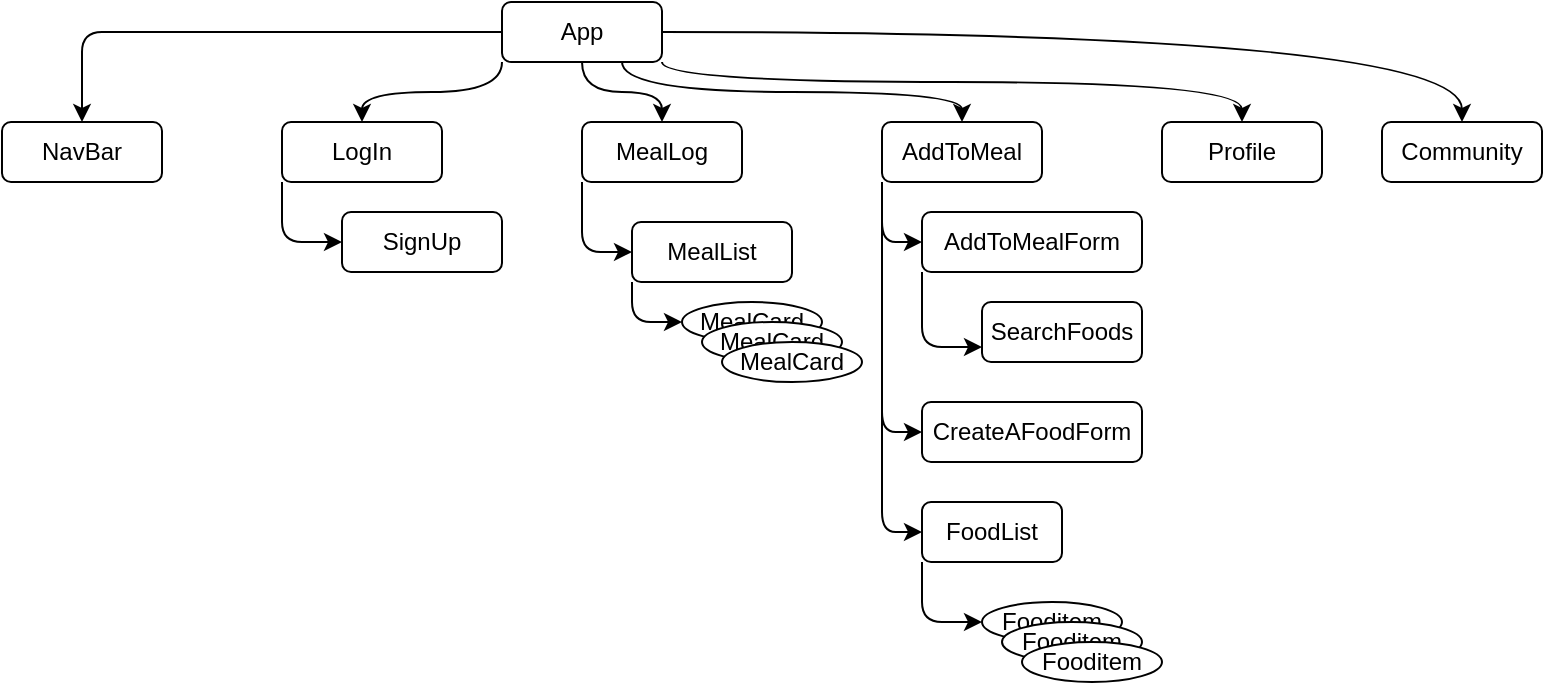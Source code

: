 <mxfile>
    <diagram id="T45rEIF9u1tb5ceG7QTr" name="Page-1">
        <mxGraphModel dx="974" dy="654" grid="1" gridSize="10" guides="1" tooltips="1" connect="1" arrows="1" fold="1" page="1" pageScale="1" pageWidth="850" pageHeight="1100" math="0" shadow="0">
            <root>
                <mxCell id="0"/>
                <mxCell id="1" parent="0"/>
                <mxCell id="23" style="html=1;exitX=0;exitY=1;exitDx=0;exitDy=0;entryX=0.5;entryY=0;entryDx=0;entryDy=0;edgeStyle=orthogonalEdgeStyle;curved=1;" edge="1" parent="1" source="2" target="8">
                    <mxGeometry relative="1" as="geometry"/>
                </mxCell>
                <mxCell id="24" style="edgeStyle=orthogonalEdgeStyle;curved=1;html=1;exitX=0.5;exitY=1;exitDx=0;exitDy=0;" edge="1" parent="1" source="2" target="6">
                    <mxGeometry relative="1" as="geometry"/>
                </mxCell>
                <mxCell id="25" style="edgeStyle=orthogonalEdgeStyle;curved=1;html=1;exitX=0.75;exitY=1;exitDx=0;exitDy=0;entryX=0.5;entryY=0;entryDx=0;entryDy=0;" edge="1" parent="1" source="2" target="5">
                    <mxGeometry relative="1" as="geometry"/>
                </mxCell>
                <mxCell id="26" style="edgeStyle=orthogonalEdgeStyle;curved=1;html=1;exitX=1;exitY=1;exitDx=0;exitDy=0;entryX=0.5;entryY=0;entryDx=0;entryDy=0;" edge="1" parent="1" source="2" target="4">
                    <mxGeometry relative="1" as="geometry">
                        <Array as="points">
                            <mxPoint x="400" y="60"/>
                            <mxPoint x="690" y="60"/>
                        </Array>
                    </mxGeometry>
                </mxCell>
                <mxCell id="27" style="edgeStyle=orthogonalEdgeStyle;curved=1;html=1;exitX=1;exitY=0.5;exitDx=0;exitDy=0;entryX=0.5;entryY=0;entryDx=0;entryDy=0;" edge="1" parent="1" source="2" target="7">
                    <mxGeometry relative="1" as="geometry"/>
                </mxCell>
                <mxCell id="34" style="edgeStyle=orthogonalEdgeStyle;html=1;exitX=0;exitY=0.5;exitDx=0;exitDy=0;entryX=0.5;entryY=0;entryDx=0;entryDy=0;" edge="1" parent="1" source="2" target="3">
                    <mxGeometry relative="1" as="geometry"/>
                </mxCell>
                <mxCell id="2" value="App" style="rounded=1;whiteSpace=wrap;html=1;" vertex="1" parent="1">
                    <mxGeometry x="320" y="20" width="80" height="30" as="geometry"/>
                </mxCell>
                <mxCell id="3" value="NavBar" style="rounded=1;whiteSpace=wrap;html=1;" vertex="1" parent="1">
                    <mxGeometry x="70" y="80" width="80" height="30" as="geometry"/>
                </mxCell>
                <mxCell id="4" value="Profile" style="rounded=1;whiteSpace=wrap;html=1;" vertex="1" parent="1">
                    <mxGeometry x="650" y="80" width="80" height="30" as="geometry"/>
                </mxCell>
                <mxCell id="28" style="edgeStyle=orthogonalEdgeStyle;html=1;exitX=0;exitY=1;exitDx=0;exitDy=0;entryX=0;entryY=0.5;entryDx=0;entryDy=0;" edge="1" parent="1" source="5" target="11">
                    <mxGeometry relative="1" as="geometry"/>
                </mxCell>
                <mxCell id="30" style="edgeStyle=orthogonalEdgeStyle;html=1;exitX=0;exitY=1;exitDx=0;exitDy=0;entryX=0;entryY=0.5;entryDx=0;entryDy=0;" edge="1" parent="1" source="5" target="10">
                    <mxGeometry relative="1" as="geometry">
                        <mxPoint x="520" y="230" as="targetPoint"/>
                    </mxGeometry>
                </mxCell>
                <mxCell id="31" style="edgeStyle=orthogonalEdgeStyle;html=1;exitX=0;exitY=1;exitDx=0;exitDy=0;entryX=0;entryY=0.5;entryDx=0;entryDy=0;" edge="1" parent="1" source="5" target="22">
                    <mxGeometry relative="1" as="geometry"/>
                </mxCell>
                <mxCell id="5" value="AddToMeal" style="rounded=1;whiteSpace=wrap;html=1;" vertex="1" parent="1">
                    <mxGeometry x="510" y="80" width="80" height="30" as="geometry"/>
                </mxCell>
                <mxCell id="37" style="edgeStyle=orthogonalEdgeStyle;html=1;exitX=0;exitY=1;exitDx=0;exitDy=0;entryX=0;entryY=0.5;entryDx=0;entryDy=0;" edge="1" parent="1" source="6" target="12">
                    <mxGeometry relative="1" as="geometry"/>
                </mxCell>
                <mxCell id="6" value="MealLog" style="rounded=1;whiteSpace=wrap;html=1;" vertex="1" parent="1">
                    <mxGeometry x="360" y="80" width="80" height="30" as="geometry"/>
                </mxCell>
                <mxCell id="7" value="Community" style="rounded=1;whiteSpace=wrap;html=1;" vertex="1" parent="1">
                    <mxGeometry x="760" y="80" width="80" height="30" as="geometry"/>
                </mxCell>
                <mxCell id="36" style="edgeStyle=orthogonalEdgeStyle;html=1;exitX=0;exitY=1;exitDx=0;exitDy=0;entryX=0;entryY=0.5;entryDx=0;entryDy=0;" edge="1" parent="1" source="8" target="9">
                    <mxGeometry relative="1" as="geometry"/>
                </mxCell>
                <mxCell id="8" value="LogIn" style="rounded=1;whiteSpace=wrap;html=1;" vertex="1" parent="1">
                    <mxGeometry x="210" y="80" width="80" height="30" as="geometry"/>
                </mxCell>
                <mxCell id="10" value="CreateAFoodForm" style="rounded=1;whiteSpace=wrap;html=1;" vertex="1" parent="1">
                    <mxGeometry x="530" y="220" width="110" height="30" as="geometry"/>
                </mxCell>
                <mxCell id="32" style="edgeStyle=orthogonalEdgeStyle;html=1;exitX=0;exitY=1;exitDx=0;exitDy=0;entryX=0;entryY=0.75;entryDx=0;entryDy=0;" edge="1" parent="1" source="11" target="17">
                    <mxGeometry relative="1" as="geometry"/>
                </mxCell>
                <mxCell id="11" value="AddToMealForm" style="rounded=1;whiteSpace=wrap;html=1;" vertex="1" parent="1">
                    <mxGeometry x="530" y="125" width="110" height="30" as="geometry"/>
                </mxCell>
                <mxCell id="38" style="edgeStyle=orthogonalEdgeStyle;html=1;exitX=0;exitY=1;exitDx=0;exitDy=0;entryX=0;entryY=0.5;entryDx=0;entryDy=0;" edge="1" parent="1" source="12" target="13">
                    <mxGeometry relative="1" as="geometry"/>
                </mxCell>
                <mxCell id="12" value="MealList" style="rounded=1;whiteSpace=wrap;html=1;" vertex="1" parent="1">
                    <mxGeometry x="385" y="130" width="80" height="30" as="geometry"/>
                </mxCell>
                <mxCell id="9" value="SignUp" style="rounded=1;whiteSpace=wrap;html=1;" vertex="1" parent="1">
                    <mxGeometry x="240" y="125" width="80" height="30" as="geometry"/>
                </mxCell>
                <mxCell id="13" value="MealCard" style="ellipse;whiteSpace=wrap;html=1;" vertex="1" parent="1">
                    <mxGeometry x="410" y="170" width="70" height="20" as="geometry"/>
                </mxCell>
                <mxCell id="15" value="MealCard" style="ellipse;whiteSpace=wrap;html=1;" vertex="1" parent="1">
                    <mxGeometry x="420" y="180" width="70" height="20" as="geometry"/>
                </mxCell>
                <mxCell id="16" value="MealCard" style="ellipse;whiteSpace=wrap;html=1;" vertex="1" parent="1">
                    <mxGeometry x="430" y="190" width="70" height="20" as="geometry"/>
                </mxCell>
                <mxCell id="17" value="SearchFoods" style="rounded=1;whiteSpace=wrap;html=1;" vertex="1" parent="1">
                    <mxGeometry x="560" y="170" width="80" height="30" as="geometry"/>
                </mxCell>
                <mxCell id="18" value="Fooditem" style="ellipse;whiteSpace=wrap;html=1;" vertex="1" parent="1">
                    <mxGeometry x="560" y="320" width="70" height="20" as="geometry"/>
                </mxCell>
                <mxCell id="20" value="Fooditem" style="ellipse;whiteSpace=wrap;html=1;" vertex="1" parent="1">
                    <mxGeometry x="570" y="330" width="70" height="20" as="geometry"/>
                </mxCell>
                <mxCell id="21" value="Fooditem" style="ellipse;whiteSpace=wrap;html=1;" vertex="1" parent="1">
                    <mxGeometry x="580" y="340" width="70" height="20" as="geometry"/>
                </mxCell>
                <mxCell id="33" style="edgeStyle=orthogonalEdgeStyle;html=1;exitX=0;exitY=1;exitDx=0;exitDy=0;entryX=0;entryY=0.5;entryDx=0;entryDy=0;" edge="1" parent="1" source="22" target="18">
                    <mxGeometry relative="1" as="geometry"/>
                </mxCell>
                <mxCell id="22" value="FoodList" style="rounded=1;whiteSpace=wrap;html=1;" vertex="1" parent="1">
                    <mxGeometry x="530" y="270" width="70" height="30" as="geometry"/>
                </mxCell>
            </root>
        </mxGraphModel>
    </diagram>
</mxfile>